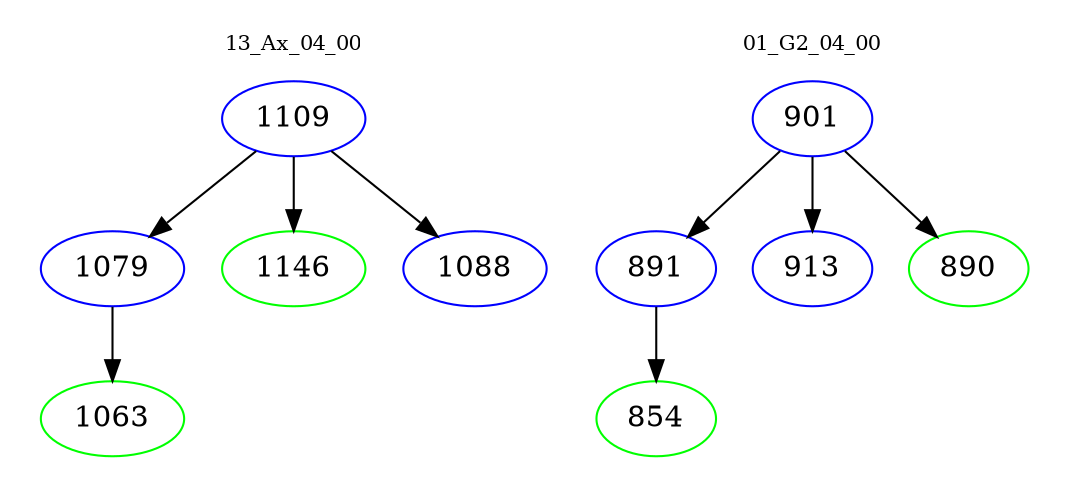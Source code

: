 digraph{
subgraph cluster_0 {
color = white
label = "13_Ax_04_00";
fontsize=10;
T0_1109 [label="1109", color="blue"]
T0_1109 -> T0_1079 [color="black"]
T0_1079 [label="1079", color="blue"]
T0_1079 -> T0_1063 [color="black"]
T0_1063 [label="1063", color="green"]
T0_1109 -> T0_1146 [color="black"]
T0_1146 [label="1146", color="green"]
T0_1109 -> T0_1088 [color="black"]
T0_1088 [label="1088", color="blue"]
}
subgraph cluster_1 {
color = white
label = "01_G2_04_00";
fontsize=10;
T1_901 [label="901", color="blue"]
T1_901 -> T1_891 [color="black"]
T1_891 [label="891", color="blue"]
T1_891 -> T1_854 [color="black"]
T1_854 [label="854", color="green"]
T1_901 -> T1_913 [color="black"]
T1_913 [label="913", color="blue"]
T1_901 -> T1_890 [color="black"]
T1_890 [label="890", color="green"]
}
}
